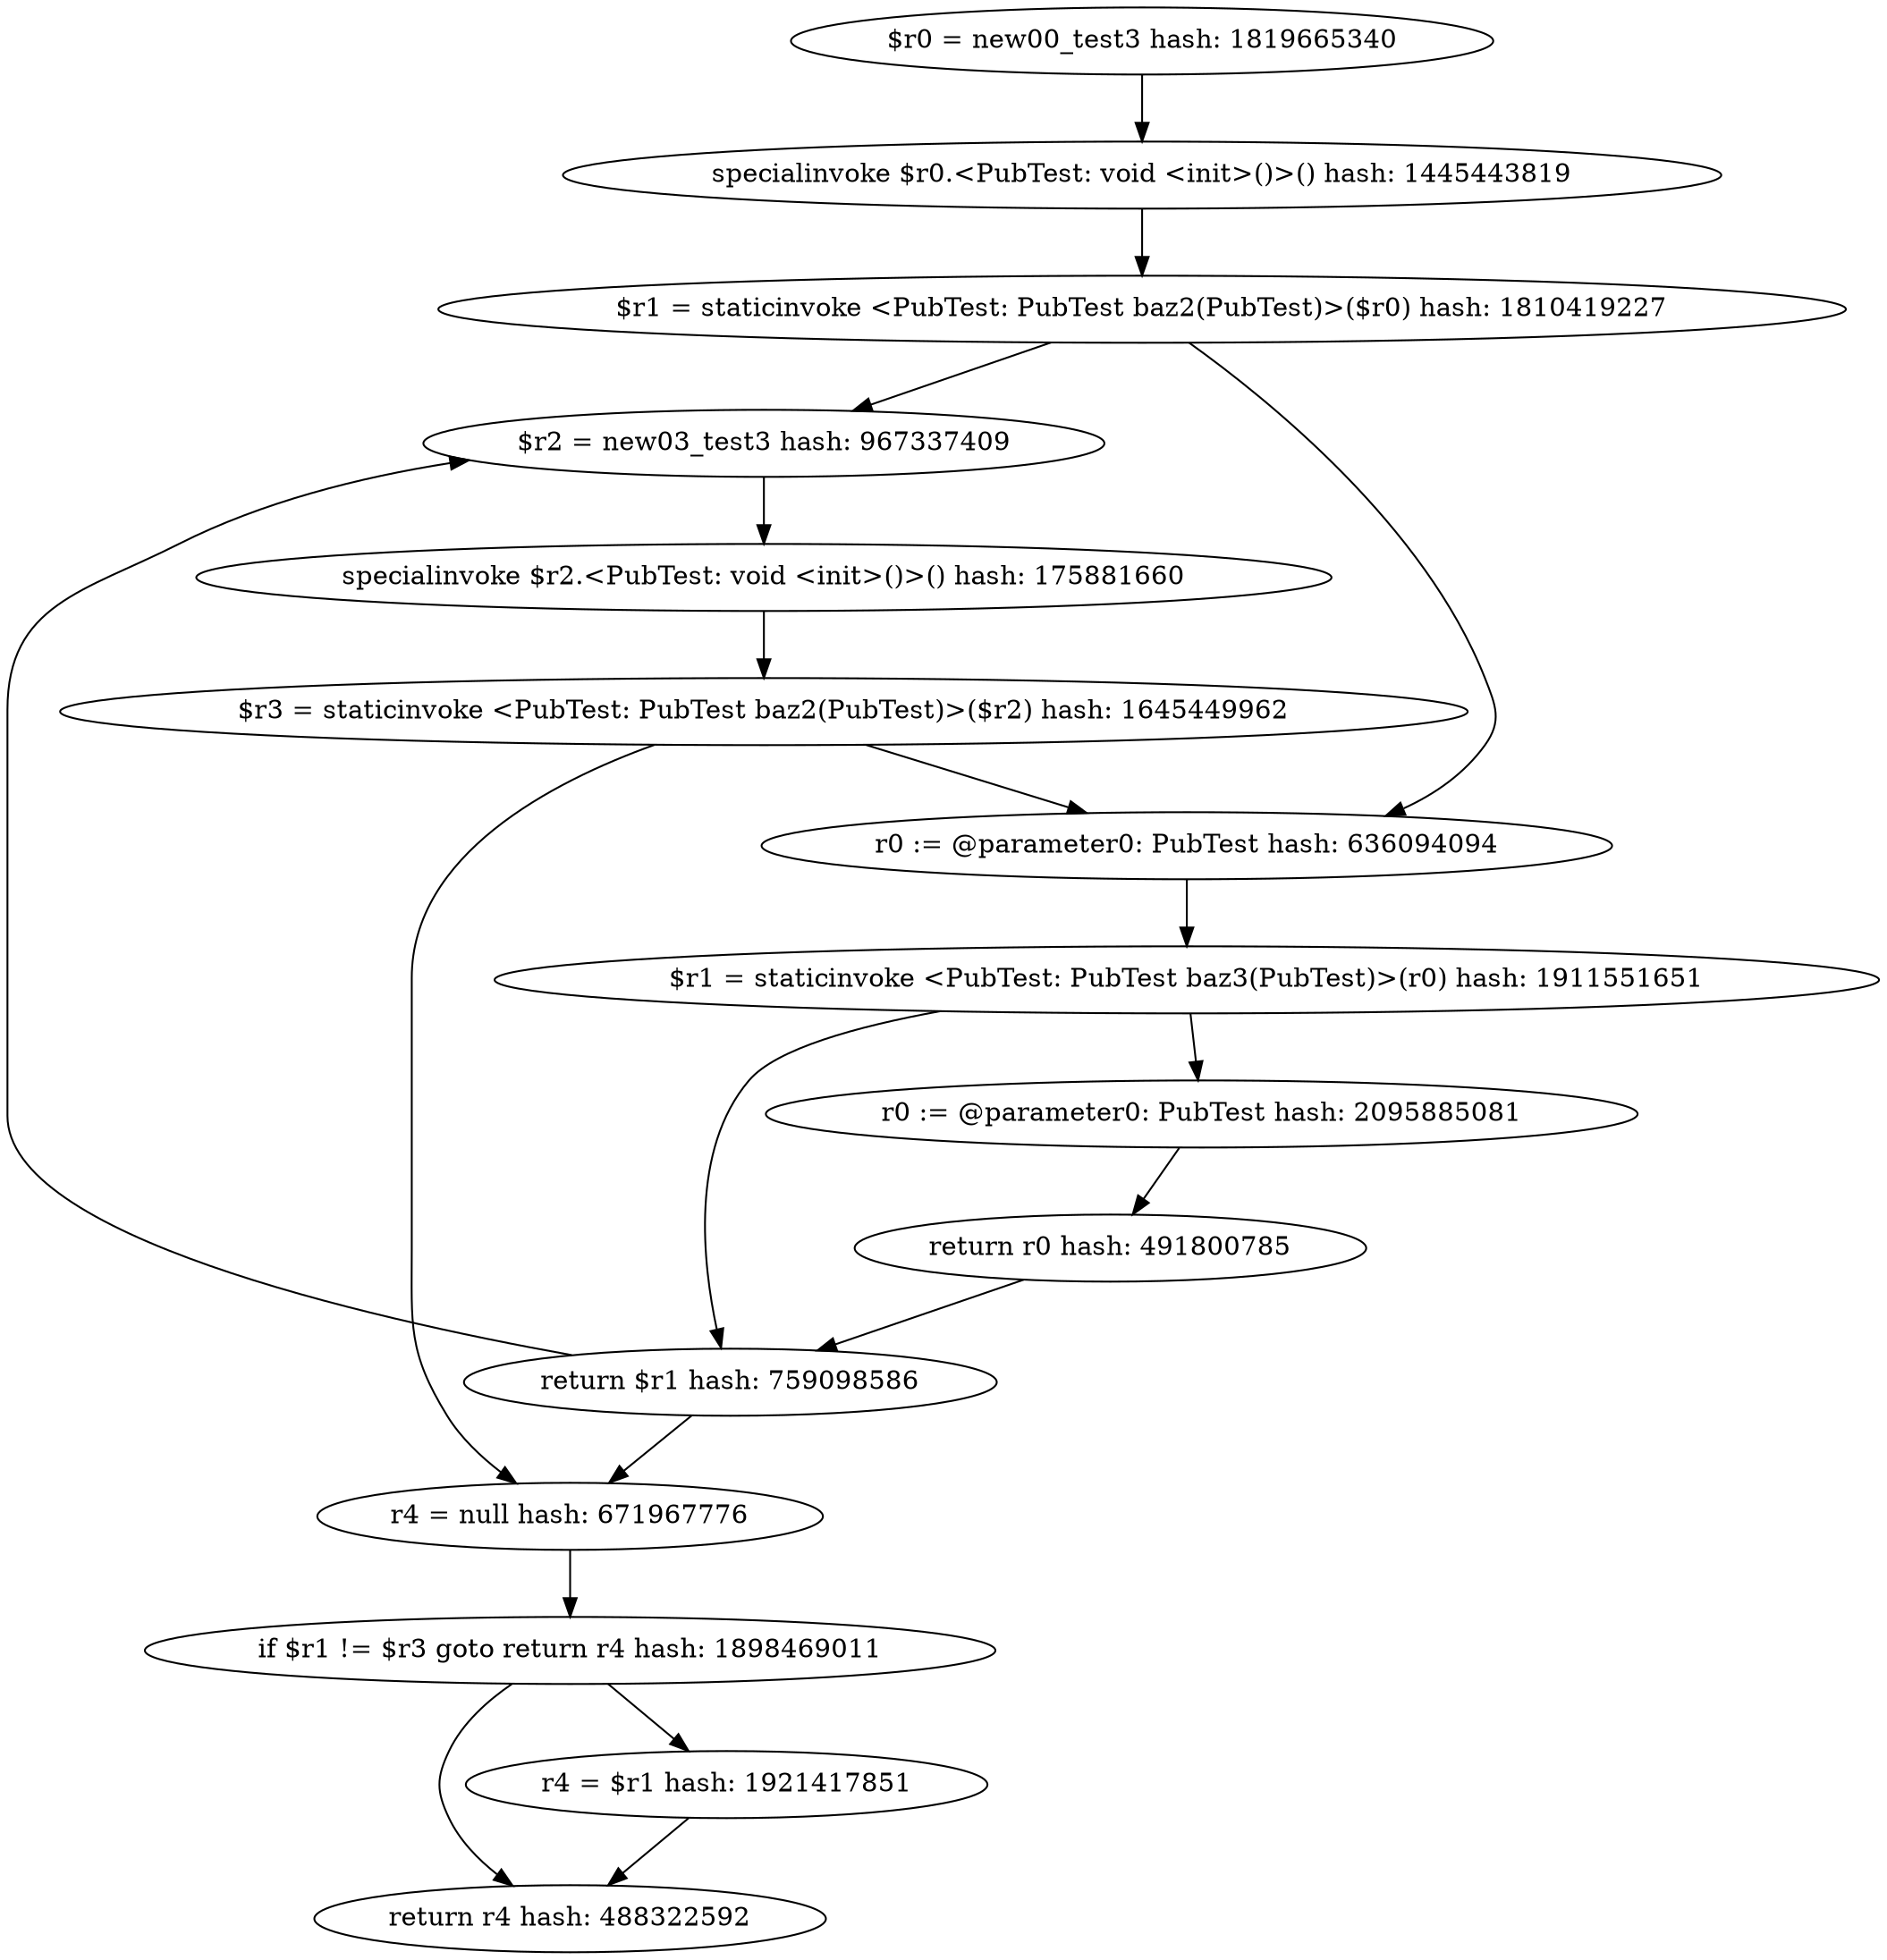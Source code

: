 digraph "./target1-pub/PubTest.test3.intra.debug" {
    "$r0 = new00_test3 hash: 1819665340";
    "specialinvoke $r0.<PubTest: void <init>()>() hash: 1445443819";
    "$r1 = staticinvoke <PubTest: PubTest baz2(PubTest)>($r0) hash: 1810419227";
    "$r2 = new03_test3 hash: 967337409";
    "specialinvoke $r2.<PubTest: void <init>()>() hash: 175881660";
    "$r3 = staticinvoke <PubTest: PubTest baz2(PubTest)>($r2) hash: 1645449962";
    "r4 = null hash: 671967776";
    "if $r1 != $r3 goto return r4 hash: 1898469011";
    "r4 = $r1 hash: 1921417851";
    "return r4 hash: 488322592";
    "r0 := @parameter0: PubTest hash: 636094094";
    "$r1 = staticinvoke <PubTest: PubTest baz3(PubTest)>(r0) hash: 1911551651";
    "return $r1 hash: 759098586";
    "r0 := @parameter0: PubTest hash: 2095885081";
    "return r0 hash: 491800785";
    "$r0 = new00_test3 hash: 1819665340"->"specialinvoke $r0.<PubTest: void <init>()>() hash: 1445443819";
    "specialinvoke $r0.<PubTest: void <init>()>() hash: 1445443819"->"$r1 = staticinvoke <PubTest: PubTest baz2(PubTest)>($r0) hash: 1810419227";
    "$r1 = staticinvoke <PubTest: PubTest baz2(PubTest)>($r0) hash: 1810419227"->"r0 := @parameter0: PubTest hash: 636094094";
    "$r1 = staticinvoke <PubTest: PubTest baz2(PubTest)>($r0) hash: 1810419227"->"$r2 = new03_test3 hash: 967337409";
    "$r2 = new03_test3 hash: 967337409"->"specialinvoke $r2.<PubTest: void <init>()>() hash: 175881660";
    "specialinvoke $r2.<PubTest: void <init>()>() hash: 175881660"->"$r3 = staticinvoke <PubTest: PubTest baz2(PubTest)>($r2) hash: 1645449962";
    "$r3 = staticinvoke <PubTest: PubTest baz2(PubTest)>($r2) hash: 1645449962"->"r0 := @parameter0: PubTest hash: 636094094";
    "$r3 = staticinvoke <PubTest: PubTest baz2(PubTest)>($r2) hash: 1645449962"->"r4 = null hash: 671967776";
    "r4 = null hash: 671967776"->"if $r1 != $r3 goto return r4 hash: 1898469011";
    "if $r1 != $r3 goto return r4 hash: 1898469011"->"r4 = $r1 hash: 1921417851";
    "if $r1 != $r3 goto return r4 hash: 1898469011"->"return r4 hash: 488322592";
    "r4 = $r1 hash: 1921417851"->"return r4 hash: 488322592";
    "r0 := @parameter0: PubTest hash: 636094094"->"$r1 = staticinvoke <PubTest: PubTest baz3(PubTest)>(r0) hash: 1911551651";
    "$r1 = staticinvoke <PubTest: PubTest baz3(PubTest)>(r0) hash: 1911551651"->"r0 := @parameter0: PubTest hash: 2095885081";
    "$r1 = staticinvoke <PubTest: PubTest baz3(PubTest)>(r0) hash: 1911551651"->"return $r1 hash: 759098586";
    "return $r1 hash: 759098586"->"$r2 = new03_test3 hash: 967337409";
    "return $r1 hash: 759098586"->"r4 = null hash: 671967776";
    "r0 := @parameter0: PubTest hash: 2095885081"->"return r0 hash: 491800785";
    "return r0 hash: 491800785"->"return $r1 hash: 759098586";
}
